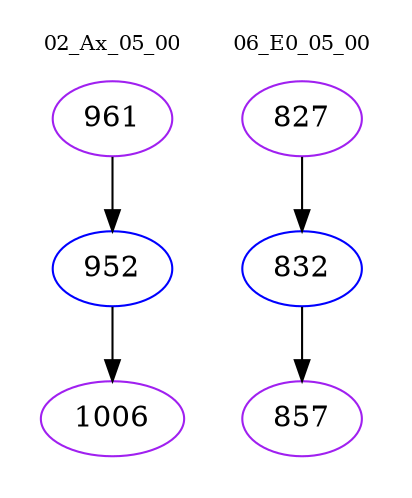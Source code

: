 digraph{
subgraph cluster_0 {
color = white
label = "02_Ax_05_00";
fontsize=10;
T0_961 [label="961", color="purple"]
T0_961 -> T0_952 [color="black"]
T0_952 [label="952", color="blue"]
T0_952 -> T0_1006 [color="black"]
T0_1006 [label="1006", color="purple"]
}
subgraph cluster_1 {
color = white
label = "06_E0_05_00";
fontsize=10;
T1_827 [label="827", color="purple"]
T1_827 -> T1_832 [color="black"]
T1_832 [label="832", color="blue"]
T1_832 -> T1_857 [color="black"]
T1_857 [label="857", color="purple"]
}
}
